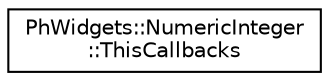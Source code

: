 digraph "Graphical Class Hierarchy"
{
  edge [fontname="Helvetica",fontsize="10",labelfontname="Helvetica",labelfontsize="10"];
  node [fontname="Helvetica",fontsize="10",shape=record];
  rankdir="LR";
  Node0 [label="PhWidgets::NumericInteger\l::ThisCallbacks",height=0.2,width=0.4,color="black", fillcolor="white", style="filled",URL="$struct_ph_widgets_1_1_numeric_integer_1_1_this_callbacks.html"];
}
